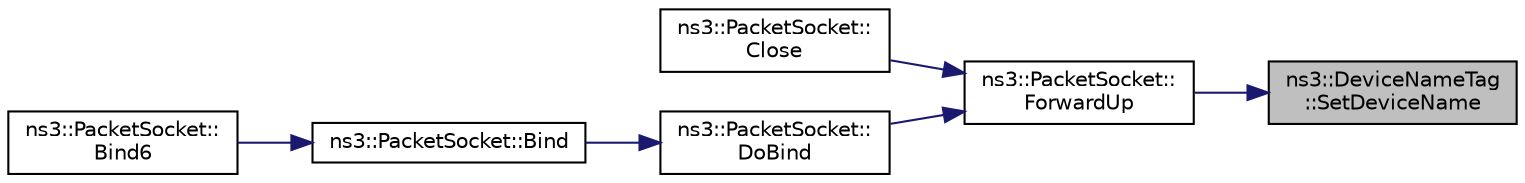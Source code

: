 digraph "ns3::DeviceNameTag::SetDeviceName"
{
 // LATEX_PDF_SIZE
  edge [fontname="Helvetica",fontsize="10",labelfontname="Helvetica",labelfontsize="10"];
  node [fontname="Helvetica",fontsize="10",shape=record];
  rankdir="RL";
  Node1 [label="ns3::DeviceNameTag\l::SetDeviceName",height=0.2,width=0.4,color="black", fillcolor="grey75", style="filled", fontcolor="black",tooltip="Set the device name."];
  Node1 -> Node2 [dir="back",color="midnightblue",fontsize="10",style="solid",fontname="Helvetica"];
  Node2 [label="ns3::PacketSocket::\lForwardUp",height=0.2,width=0.4,color="black", fillcolor="white", style="filled",URL="$classns3_1_1_packet_socket.html#a889f1446a549aecd23e6f442791ae6b7",tooltip="Called by the L3 protocol when it received a packet to pass on to TCP."];
  Node2 -> Node3 [dir="back",color="midnightblue",fontsize="10",style="solid",fontname="Helvetica"];
  Node3 [label="ns3::PacketSocket::\lClose",height=0.2,width=0.4,color="black", fillcolor="white", style="filled",URL="$classns3_1_1_packet_socket.html#acd416d93105815a2d2d2089d342efdd7",tooltip="Close a socket."];
  Node2 -> Node4 [dir="back",color="midnightblue",fontsize="10",style="solid",fontname="Helvetica"];
  Node4 [label="ns3::PacketSocket::\lDoBind",height=0.2,width=0.4,color="black", fillcolor="white", style="filled",URL="$classns3_1_1_packet_socket.html#a53aa1ab0fc18ef2d3389585f0440e181",tooltip="Bind the socket to the NetDevice and register the protocol handler specified in the address."];
  Node4 -> Node5 [dir="back",color="midnightblue",fontsize="10",style="solid",fontname="Helvetica"];
  Node5 [label="ns3::PacketSocket::Bind",height=0.2,width=0.4,color="black", fillcolor="white", style="filled",URL="$classns3_1_1_packet_socket.html#a1c05582ce254f43c42d91dec28957e75",tooltip="Bind the socket to the NetDevice and register the protocol handler."];
  Node5 -> Node6 [dir="back",color="midnightblue",fontsize="10",style="solid",fontname="Helvetica"];
  Node6 [label="ns3::PacketSocket::\lBind6",height=0.2,width=0.4,color="black", fillcolor="white", style="filled",URL="$classns3_1_1_packet_socket.html#a830ab9b76cfd7668d80564b142c276d1",tooltip="Bind the socket to the NetDevice and register the protocol handler."];
}
